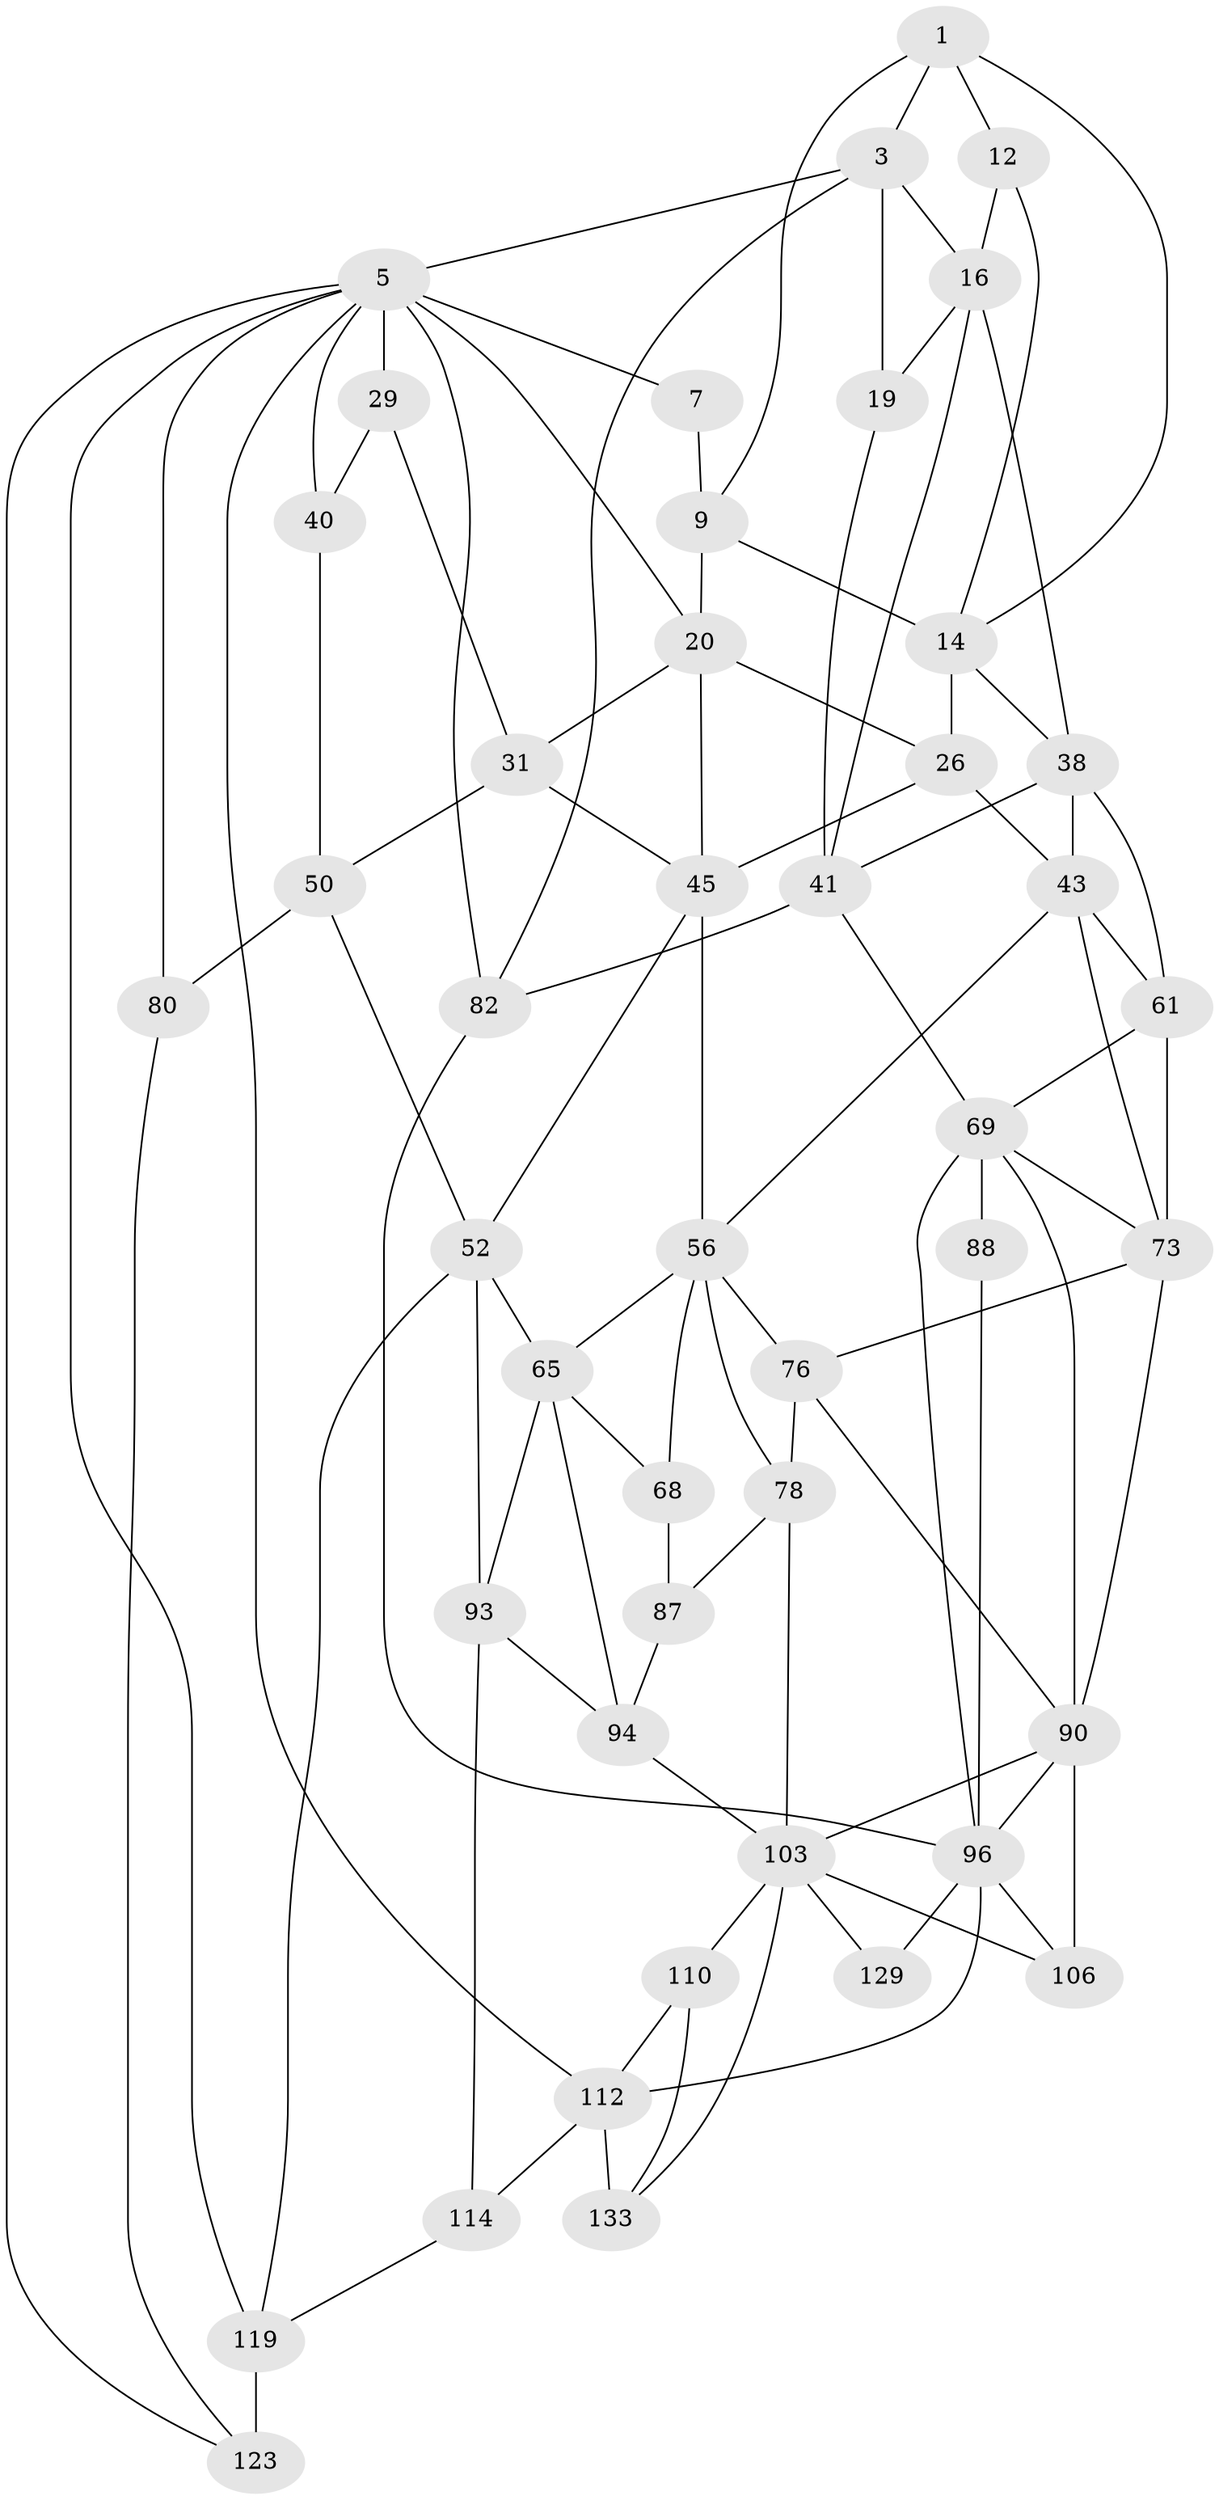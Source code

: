 // original degree distribution, {3: 0.014285714285714285, 4: 0.2357142857142857, 6: 0.22142857142857142, 5: 0.5285714285714286}
// Generated by graph-tools (version 1.1) at 2025/21/03/04/25 18:21:42]
// undirected, 45 vertices, 96 edges
graph export_dot {
graph [start="1"]
  node [color=gray90,style=filled];
  1 [pos="+0.5909964084976019+0",super="+2+8"];
  3 [pos="+0.8548130575682368+0",super="+15+4"];
  5 [pos="+0+0",super="+6+30+81"];
  7 [pos="+0.2401915443790992+0"];
  9 [pos="+0.47490277949508963+0.08142700720057883",super="+10"];
  12 [pos="+0.7951549188982125+0",super="+18+13"];
  14 [pos="+0.6421198934810552+0.17159949293868795",super="+23"];
  16 [pos="+0.8975860721315146+0.16504094778494385",super="+17"];
  19 [pos="+1+0",super="+36"];
  20 [pos="+0.3146796770110737+0.12336529113228878",super="+21+28"];
  26 [pos="+0.4490125612566833+0.24474292519467938",super="+44+27"];
  29 [pos="+0.10259751348437313+0.1428549224636625",super="+34"];
  31 [pos="+0.18119294796958765+0.2347362577359444",super="+32"];
  38 [pos="+0.775920244945599+0.350900531835007",super="+39+60"];
  40 [pos="+0+0.28658934603127867"];
  41 [pos="+1+0.3752844428699352",super="+83+42"];
  43 [pos="+0.5385259000436603+0.40762606466996015",super="+54"];
  45 [pos="+0.362056242436769+0.36928295443570336",super="+48+46"];
  50 [pos="+0+0.5307262010114172",super="+51"];
  52 [pos="+0.24425029790693906+0.424541841072382",super="+53"];
  56 [pos="+0.5393184044821188+0.4828310288972728",super="+57"];
  61 [pos="+0.760886397459834+0.42771374393791517",super="+62"];
  65 [pos="+0.26099514602996365+0.582507157166909",super="+66+85"];
  68 [pos="+0.38641664661012604+0.5630116562588511",super="+84"];
  69 [pos="+0.8949039046191174+0.5578660712025921",super="+70+86"];
  73 [pos="+0.6826091961559138+0.580341479467483",super="+74+75"];
  76 [pos="+0.5860413159564586+0.5998087505904707",super="+77"];
  78 [pos="+0.5422452264321009+0.6213833737824178",super="+79"];
  80 [pos="+0+0.9802060300875268"];
  82 [pos="+1+1"];
  87 [pos="+0.4016372498591582+0.6744058903997919"];
  88 [pos="+0.8379116605842412+0.6090098536077825"];
  90 [pos="+0.7503456351534274+0.6470522113892401",super="+100+91"];
  93 [pos="+0.06983681755082889+0.6373263833510155",super="+95"];
  94 [pos="+0.2669784031472927+0.6853642704038019",super="+99"];
  96 [pos="+0.9699148015458054+0.7189002229101371",super="+97+125"];
  103 [pos="+0.6056100540048153+0.7919656605773727",super="+104+116"];
  106 [pos="+0.772245015719282+0.7409761600663193",super="+109+107"];
  110 [pos="+0.4068954254901217+0.7804279717043116",super="+111"];
  112 [pos="+0.3509585675231773+0.8174919186326627",super="+113"];
  114 [pos="+0.25500439056231555+0.8139875529757199",super="+118"];
  119 [pos="+0.1537688485661869+0.8232039642827487",super="+131+120"];
  123 [pos="+0+0.8856971001819406",super="+124+128"];
  129 [pos="+0.63645853512028+0.9500626368360671"];
  133 [pos="+0.48685902365233796+0.9319064643492484",super="+134"];
  1 -- 3;
  1 -- 12;
  1 -- 9;
  1 -- 14;
  3 -- 16;
  3 -- 19 [weight=2];
  3 -- 82;
  3 -- 5;
  5 -- 29 [weight=2];
  5 -- 20;
  5 -- 7;
  5 -- 40;
  5 -- 80;
  5 -- 82;
  5 -- 119;
  5 -- 123;
  5 -- 112;
  7 -- 9;
  9 -- 20;
  9 -- 14 [weight=2];
  12 -- 14;
  12 -- 16;
  14 -- 38;
  14 -- 26;
  16 -- 19;
  16 -- 38;
  16 -- 41;
  19 -- 41;
  20 -- 31 [weight=2];
  20 -- 26;
  20 -- 45;
  26 -- 43;
  26 -- 45 [weight=2];
  29 -- 40;
  29 -- 31;
  31 -- 50;
  31 -- 45;
  38 -- 43;
  38 -- 61;
  38 -- 41;
  40 -- 50;
  41 -- 82;
  41 -- 69 [weight=2];
  43 -- 56;
  43 -- 73;
  43 -- 61;
  45 -- 56 [weight=2];
  45 -- 52;
  50 -- 52;
  50 -- 80;
  52 -- 93;
  52 -- 65;
  52 -- 119;
  56 -- 76;
  56 -- 65;
  56 -- 68 [weight=2];
  56 -- 78;
  61 -- 73;
  61 -- 69;
  65 -- 93;
  65 -- 68;
  65 -- 94;
  68 -- 87;
  69 -- 88 [weight=2];
  69 -- 73;
  69 -- 90;
  69 -- 96;
  73 -- 76;
  73 -- 90;
  76 -- 78;
  76 -- 90;
  78 -- 103;
  78 -- 87;
  80 -- 123;
  82 -- 96;
  87 -- 94;
  88 -- 96;
  90 -- 106 [weight=2];
  90 -- 103;
  90 -- 96;
  93 -- 114;
  93 -- 94;
  94 -- 103;
  96 -- 106 [weight=2];
  96 -- 112;
  96 -- 129 [weight=2];
  103 -- 110 [weight=2];
  103 -- 129;
  103 -- 133;
  103 -- 106;
  110 -- 112;
  110 -- 133;
  112 -- 133 [weight=2];
  112 -- 114;
  114 -- 119 [weight=2];
  119 -- 123 [weight=3];
}
